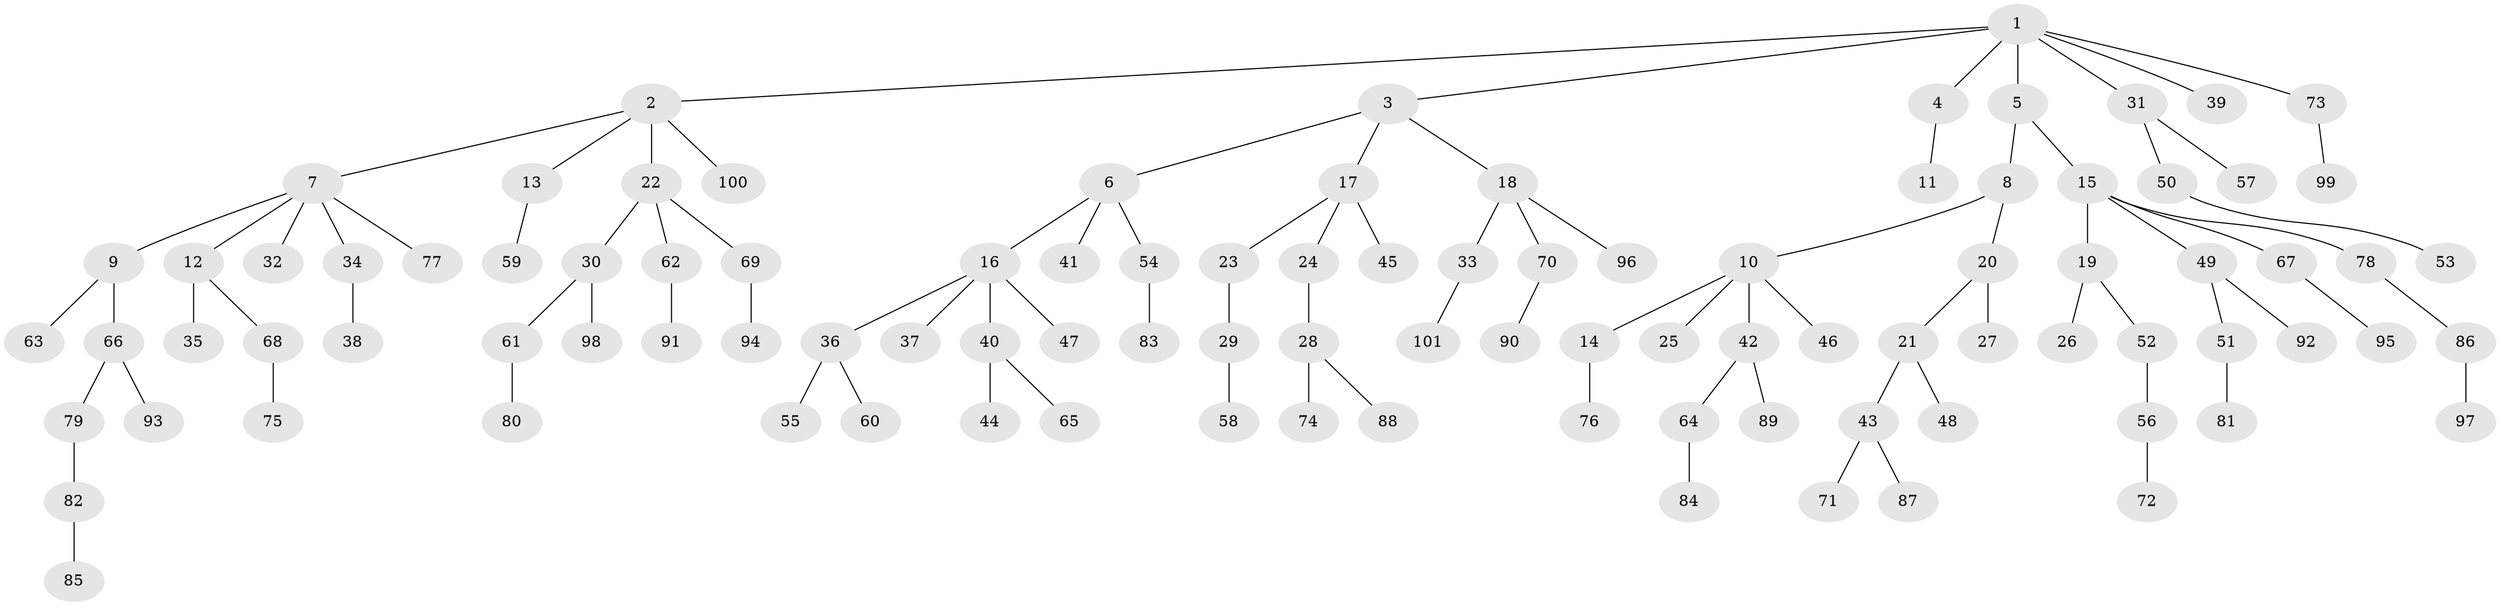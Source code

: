 // coarse degree distribution, {10: 0.02, 4: 0.06, 2: 0.2, 3: 0.12, 5: 0.04, 1: 0.56}
// Generated by graph-tools (version 1.1) at 2025/19/03/04/25 18:19:08]
// undirected, 101 vertices, 100 edges
graph export_dot {
graph [start="1"]
  node [color=gray90,style=filled];
  1;
  2;
  3;
  4;
  5;
  6;
  7;
  8;
  9;
  10;
  11;
  12;
  13;
  14;
  15;
  16;
  17;
  18;
  19;
  20;
  21;
  22;
  23;
  24;
  25;
  26;
  27;
  28;
  29;
  30;
  31;
  32;
  33;
  34;
  35;
  36;
  37;
  38;
  39;
  40;
  41;
  42;
  43;
  44;
  45;
  46;
  47;
  48;
  49;
  50;
  51;
  52;
  53;
  54;
  55;
  56;
  57;
  58;
  59;
  60;
  61;
  62;
  63;
  64;
  65;
  66;
  67;
  68;
  69;
  70;
  71;
  72;
  73;
  74;
  75;
  76;
  77;
  78;
  79;
  80;
  81;
  82;
  83;
  84;
  85;
  86;
  87;
  88;
  89;
  90;
  91;
  92;
  93;
  94;
  95;
  96;
  97;
  98;
  99;
  100;
  101;
  1 -- 2;
  1 -- 3;
  1 -- 4;
  1 -- 5;
  1 -- 31;
  1 -- 39;
  1 -- 73;
  2 -- 7;
  2 -- 13;
  2 -- 22;
  2 -- 100;
  3 -- 6;
  3 -- 17;
  3 -- 18;
  4 -- 11;
  5 -- 8;
  5 -- 15;
  6 -- 16;
  6 -- 41;
  6 -- 54;
  7 -- 9;
  7 -- 12;
  7 -- 32;
  7 -- 34;
  7 -- 77;
  8 -- 10;
  8 -- 20;
  9 -- 63;
  9 -- 66;
  10 -- 14;
  10 -- 25;
  10 -- 42;
  10 -- 46;
  12 -- 35;
  12 -- 68;
  13 -- 59;
  14 -- 76;
  15 -- 19;
  15 -- 49;
  15 -- 67;
  15 -- 78;
  16 -- 36;
  16 -- 37;
  16 -- 40;
  16 -- 47;
  17 -- 23;
  17 -- 24;
  17 -- 45;
  18 -- 33;
  18 -- 70;
  18 -- 96;
  19 -- 26;
  19 -- 52;
  20 -- 21;
  20 -- 27;
  21 -- 43;
  21 -- 48;
  22 -- 30;
  22 -- 62;
  22 -- 69;
  23 -- 29;
  24 -- 28;
  28 -- 74;
  28 -- 88;
  29 -- 58;
  30 -- 61;
  30 -- 98;
  31 -- 50;
  31 -- 57;
  33 -- 101;
  34 -- 38;
  36 -- 55;
  36 -- 60;
  40 -- 44;
  40 -- 65;
  42 -- 64;
  42 -- 89;
  43 -- 71;
  43 -- 87;
  49 -- 51;
  49 -- 92;
  50 -- 53;
  51 -- 81;
  52 -- 56;
  54 -- 83;
  56 -- 72;
  61 -- 80;
  62 -- 91;
  64 -- 84;
  66 -- 79;
  66 -- 93;
  67 -- 95;
  68 -- 75;
  69 -- 94;
  70 -- 90;
  73 -- 99;
  78 -- 86;
  79 -- 82;
  82 -- 85;
  86 -- 97;
}
